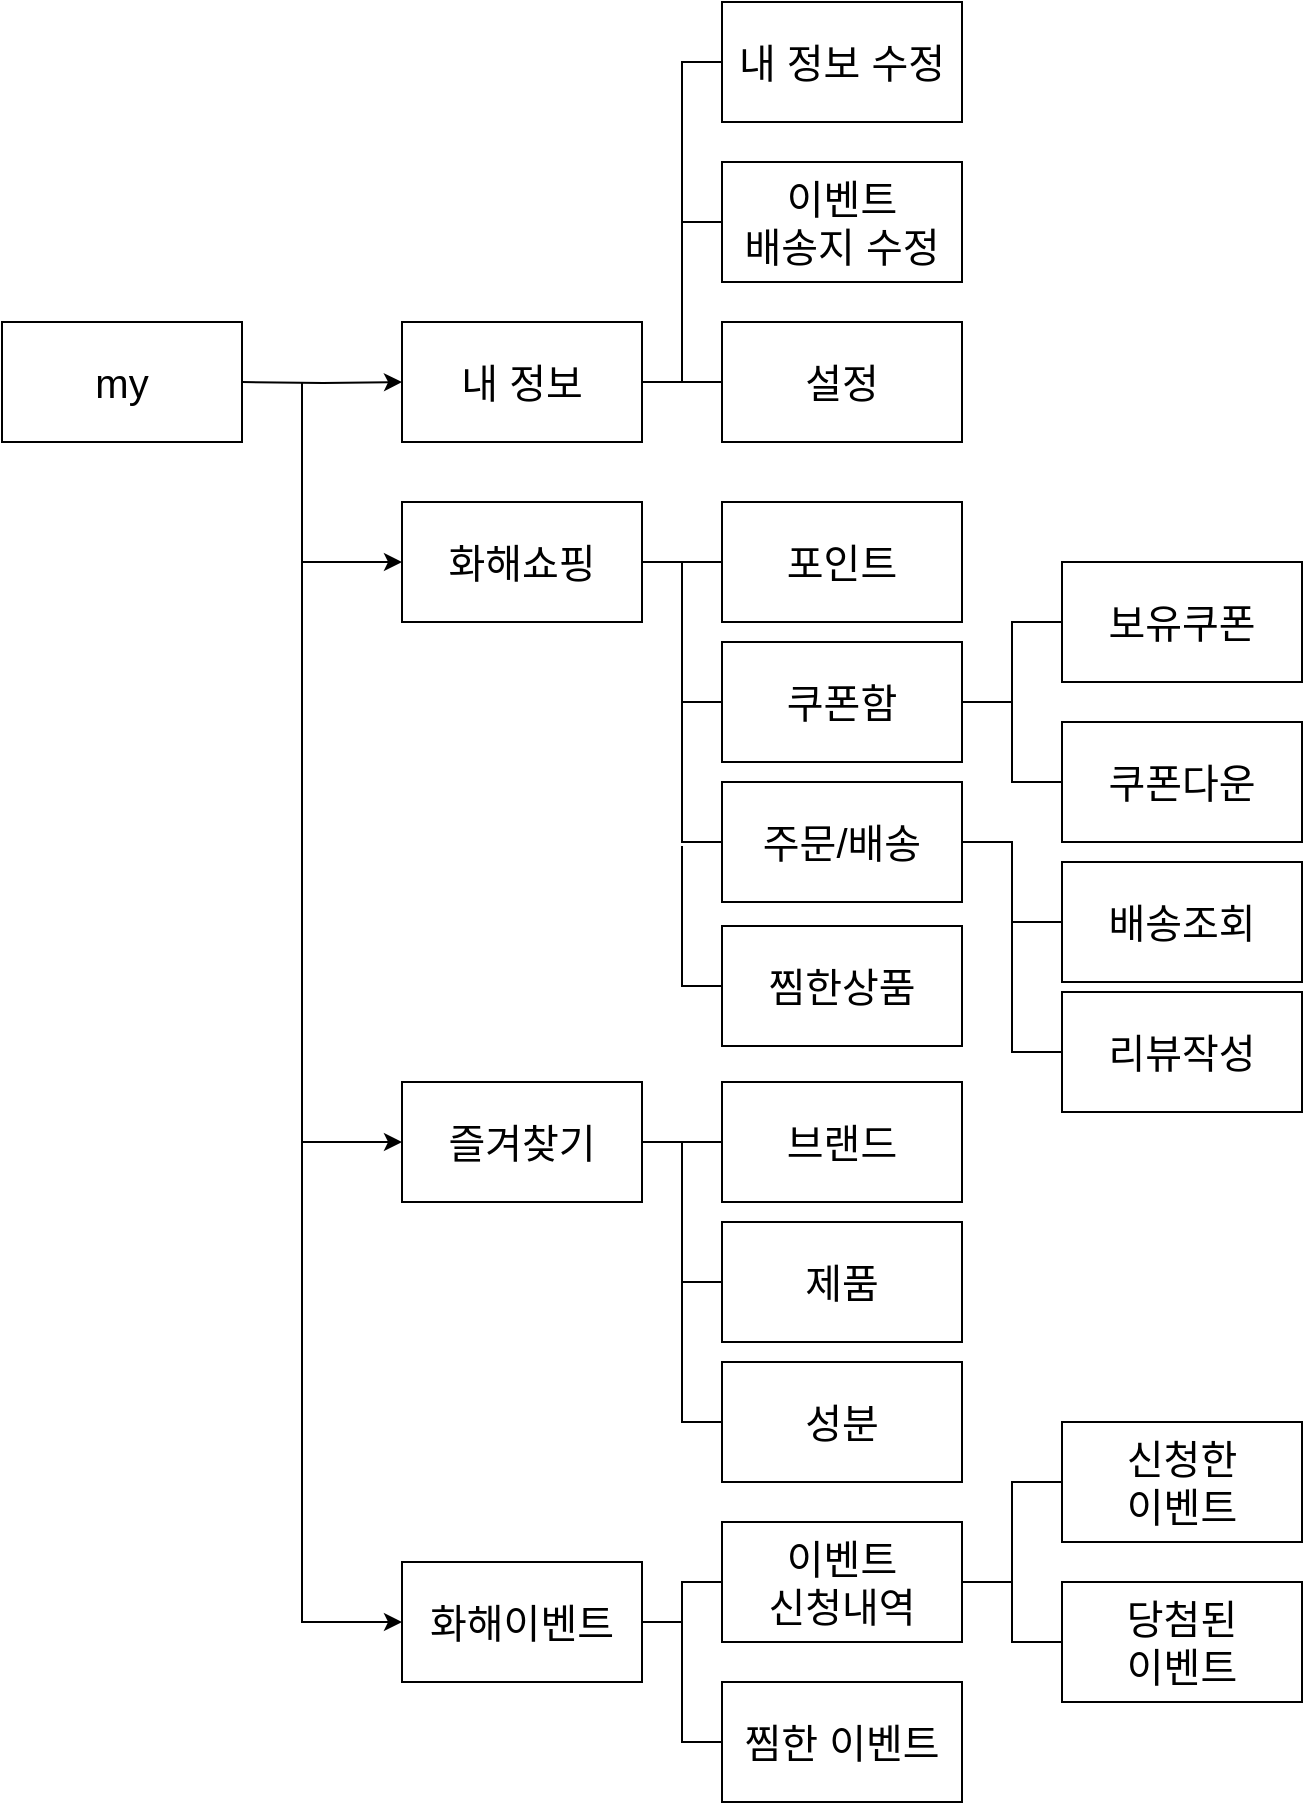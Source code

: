 <mxfile version="15.7.3" type="github"><diagram id="H7-BvqRuLND_eYzZdXIu" name="Page-1"><mxGraphModel dx="2076" dy="1158" grid="1" gridSize="10" guides="1" tooltips="1" connect="1" arrows="1" fold="1" page="1" pageScale="1" pageWidth="827" pageHeight="1169" math="0" shadow="0"><root><mxCell id="0"/><mxCell id="1" parent="0"/><mxCell id="UdFMXFyypBgTlUH4BsID-3" value="" style="edgeStyle=orthogonalEdgeStyle;rounded=0;orthogonalLoop=1;jettySize=auto;html=1;" edge="1" parent="1" target="UdFMXFyypBgTlUH4BsID-2"><mxGeometry relative="1" as="geometry"><mxPoint x="410" y="230" as="sourcePoint"/></mxGeometry></mxCell><mxCell id="UdFMXFyypBgTlUH4BsID-6" value="" style="edgeStyle=orthogonalEdgeStyle;rounded=0;orthogonalLoop=1;jettySize=auto;html=1;fontSize=20;" edge="1" parent="1" target="UdFMXFyypBgTlUH4BsID-5"><mxGeometry relative="1" as="geometry"><mxPoint x="160" y="220" as="sourcePoint"/></mxGeometry></mxCell><mxCell id="UdFMXFyypBgTlUH4BsID-4" value="&lt;font style=&quot;font-size: 20px&quot;&gt;my&lt;/font&gt;" style="rounded=0;whiteSpace=wrap;html=1;" vertex="1" parent="1"><mxGeometry x="40" y="190" width="120" height="60" as="geometry"/></mxCell><mxCell id="UdFMXFyypBgTlUH4BsID-47" value="" style="edgeStyle=orthogonalEdgeStyle;rounded=0;orthogonalLoop=1;jettySize=auto;html=1;fontSize=20;endArrow=none;endFill=0;" edge="1" parent="1" source="UdFMXFyypBgTlUH4BsID-5" target="UdFMXFyypBgTlUH4BsID-46"><mxGeometry relative="1" as="geometry"/></mxCell><mxCell id="UdFMXFyypBgTlUH4BsID-49" value="" style="edgeStyle=orthogonalEdgeStyle;rounded=0;orthogonalLoop=1;jettySize=auto;html=1;fontSize=20;endArrow=none;endFill=0;startArrow=none;entryX=0;entryY=0.5;entryDx=0;entryDy=0;" edge="1" parent="1" source="UdFMXFyypBgTlUH4BsID-46" target="UdFMXFyypBgTlUH4BsID-48"><mxGeometry relative="1" as="geometry"><Array as="points"><mxPoint x="380" y="220"/><mxPoint x="380" y="140"/></Array></mxGeometry></mxCell><mxCell id="UdFMXFyypBgTlUH4BsID-5" value="&lt;span style=&quot;font-size: 20px&quot;&gt;내 정보&lt;/span&gt;" style="rounded=0;whiteSpace=wrap;html=1;" vertex="1" parent="1"><mxGeometry x="240" y="190" width="120" height="60" as="geometry"/></mxCell><mxCell id="UdFMXFyypBgTlUH4BsID-54" value="" style="edgeStyle=orthogonalEdgeStyle;rounded=0;orthogonalLoop=1;jettySize=auto;html=1;fontSize=20;endArrow=none;endFill=0;" edge="1" parent="1" source="UdFMXFyypBgTlUH4BsID-20" target="UdFMXFyypBgTlUH4BsID-53"><mxGeometry relative="1" as="geometry"/></mxCell><mxCell id="UdFMXFyypBgTlUH4BsID-56" value="" style="edgeStyle=orthogonalEdgeStyle;rounded=0;orthogonalLoop=1;jettySize=auto;html=1;fontSize=20;endArrow=none;endFill=0;" edge="1" parent="1" source="UdFMXFyypBgTlUH4BsID-20" target="UdFMXFyypBgTlUH4BsID-55"><mxGeometry relative="1" as="geometry"><Array as="points"><mxPoint x="380" y="310"/><mxPoint x="380" y="380"/></Array></mxGeometry></mxCell><mxCell id="UdFMXFyypBgTlUH4BsID-20" value="&lt;font style=&quot;font-size: 20px&quot;&gt;화해쇼핑&lt;/font&gt;" style="whiteSpace=wrap;html=1;rounded=0;" vertex="1" parent="1"><mxGeometry x="240" y="280" width="120" height="60" as="geometry"/></mxCell><mxCell id="UdFMXFyypBgTlUH4BsID-22" value="" style="endArrow=classic;html=1;rounded=0;fontSize=20;entryX=0;entryY=0.5;entryDx=0;entryDy=0;" edge="1" parent="1" target="UdFMXFyypBgTlUH4BsID-20"><mxGeometry width="50" height="50" relative="1" as="geometry"><mxPoint x="190" y="220" as="sourcePoint"/><mxPoint x="430" y="320" as="targetPoint"/><Array as="points"><mxPoint x="190" y="310"/></Array></mxGeometry></mxCell><mxCell id="UdFMXFyypBgTlUH4BsID-64" value="" style="edgeStyle=orthogonalEdgeStyle;rounded=0;orthogonalLoop=1;jettySize=auto;html=1;fontSize=20;endArrow=none;endFill=0;" edge="1" parent="1" source="UdFMXFyypBgTlUH4BsID-25" target="UdFMXFyypBgTlUH4BsID-63"><mxGeometry relative="1" as="geometry"/></mxCell><mxCell id="UdFMXFyypBgTlUH4BsID-68" style="edgeStyle=orthogonalEdgeStyle;rounded=0;orthogonalLoop=1;jettySize=auto;html=1;exitX=1;exitY=0.5;exitDx=0;exitDy=0;entryX=0;entryY=0.5;entryDx=0;entryDy=0;fontSize=20;endArrow=none;endFill=0;" edge="1" parent="1" source="UdFMXFyypBgTlUH4BsID-25" target="UdFMXFyypBgTlUH4BsID-66"><mxGeometry relative="1" as="geometry"/></mxCell><mxCell id="UdFMXFyypBgTlUH4BsID-69" style="edgeStyle=orthogonalEdgeStyle;rounded=0;orthogonalLoop=1;jettySize=auto;html=1;exitX=1;exitY=0.5;exitDx=0;exitDy=0;entryX=0;entryY=0.5;entryDx=0;entryDy=0;fontSize=20;endArrow=none;endFill=0;" edge="1" parent="1" source="UdFMXFyypBgTlUH4BsID-25" target="UdFMXFyypBgTlUH4BsID-67"><mxGeometry relative="1" as="geometry"/></mxCell><mxCell id="UdFMXFyypBgTlUH4BsID-25" value="&lt;font style=&quot;font-size: 20px&quot;&gt;즐겨찾기&lt;/font&gt;" style="whiteSpace=wrap;html=1;rounded=0;" vertex="1" parent="1"><mxGeometry x="240" y="570" width="120" height="60" as="geometry"/></mxCell><mxCell id="UdFMXFyypBgTlUH4BsID-26" value="" style="endArrow=classic;html=1;rounded=0;fontSize=20;entryX=0;entryY=0.5;entryDx=0;entryDy=0;" edge="1" target="UdFMXFyypBgTlUH4BsID-25" parent="1"><mxGeometry width="50" height="50" relative="1" as="geometry"><mxPoint x="190" y="310" as="sourcePoint"/><mxPoint x="430" y="410" as="targetPoint"/><Array as="points"><mxPoint x="190" y="400"/><mxPoint x="190" y="600"/></Array></mxGeometry></mxCell><mxCell id="UdFMXFyypBgTlUH4BsID-80" style="edgeStyle=orthogonalEdgeStyle;rounded=0;orthogonalLoop=1;jettySize=auto;html=1;exitX=1;exitY=0.5;exitDx=0;exitDy=0;entryX=0;entryY=0.5;entryDx=0;entryDy=0;fontSize=20;endArrow=none;endFill=0;" edge="1" parent="1" source="UdFMXFyypBgTlUH4BsID-35" target="UdFMXFyypBgTlUH4BsID-78"><mxGeometry relative="1" as="geometry"/></mxCell><mxCell id="UdFMXFyypBgTlUH4BsID-81" style="edgeStyle=orthogonalEdgeStyle;rounded=0;orthogonalLoop=1;jettySize=auto;html=1;exitX=1;exitY=0.5;exitDx=0;exitDy=0;entryX=0;entryY=0.5;entryDx=0;entryDy=0;fontSize=20;endArrow=none;endFill=0;" edge="1" parent="1" source="UdFMXFyypBgTlUH4BsID-35" target="UdFMXFyypBgTlUH4BsID-79"><mxGeometry relative="1" as="geometry"/></mxCell><mxCell id="UdFMXFyypBgTlUH4BsID-35" value="&lt;font style=&quot;font-size: 20px&quot;&gt;화해이벤트&lt;/font&gt;" style="whiteSpace=wrap;html=1;rounded=0;" vertex="1" parent="1"><mxGeometry x="240" y="810" width="120" height="60" as="geometry"/></mxCell><mxCell id="UdFMXFyypBgTlUH4BsID-36" value="" style="endArrow=classic;html=1;rounded=0;fontSize=20;entryX=0;entryY=0.5;entryDx=0;entryDy=0;" edge="1" target="UdFMXFyypBgTlUH4BsID-35" parent="1"><mxGeometry width="50" height="50" relative="1" as="geometry"><mxPoint x="190" y="600" as="sourcePoint"/><mxPoint x="430" y="700" as="targetPoint"/><Array as="points"><mxPoint x="190" y="840"/></Array></mxGeometry></mxCell><mxCell id="UdFMXFyypBgTlUH4BsID-48" value="&lt;span style=&quot;font-size: 20px&quot;&gt;이벤트 &lt;br&gt;배송지 수정&lt;/span&gt;" style="rounded=0;whiteSpace=wrap;html=1;" vertex="1" parent="1"><mxGeometry x="400" y="110" width="120" height="60" as="geometry"/></mxCell><mxCell id="UdFMXFyypBgTlUH4BsID-46" value="&lt;span style=&quot;font-size: 20px&quot;&gt;설정&lt;/span&gt;" style="rounded=0;whiteSpace=wrap;html=1;" vertex="1" parent="1"><mxGeometry x="400" y="190" width="120" height="60" as="geometry"/></mxCell><mxCell id="UdFMXFyypBgTlUH4BsID-50" value="" style="edgeStyle=orthogonalEdgeStyle;rounded=0;orthogonalLoop=1;jettySize=auto;html=1;fontSize=20;endArrow=none;endFill=0;" edge="1" parent="1" source="UdFMXFyypBgTlUH4BsID-5" target="UdFMXFyypBgTlUH4BsID-46"><mxGeometry relative="1" as="geometry"><mxPoint x="360" y="220" as="sourcePoint"/><mxPoint x="450" y="160" as="targetPoint"/></mxGeometry></mxCell><mxCell id="UdFMXFyypBgTlUH4BsID-51" value="" style="edgeStyle=orthogonalEdgeStyle;rounded=0;orthogonalLoop=1;jettySize=auto;html=1;fontSize=20;endArrow=none;endFill=0;startArrow=none;entryX=0;entryY=0.5;entryDx=0;entryDy=0;" edge="1" parent="1" target="UdFMXFyypBgTlUH4BsID-52"><mxGeometry relative="1" as="geometry"><mxPoint x="400" y="140" as="sourcePoint"/><mxPoint x="400" y="60" as="targetPoint"/><Array as="points"><mxPoint x="380" y="140"/><mxPoint x="380" y="60"/></Array></mxGeometry></mxCell><mxCell id="UdFMXFyypBgTlUH4BsID-52" value="내 정보 수정" style="rounded=0;whiteSpace=wrap;html=1;fontSize=20;" vertex="1" parent="1"><mxGeometry x="400" y="30" width="120" height="60" as="geometry"/></mxCell><mxCell id="UdFMXFyypBgTlUH4BsID-53" value="&lt;font style=&quot;font-size: 20px&quot;&gt;포인트&lt;/font&gt;" style="whiteSpace=wrap;html=1;rounded=0;" vertex="1" parent="1"><mxGeometry x="400" y="280" width="120" height="60" as="geometry"/></mxCell><mxCell id="UdFMXFyypBgTlUH4BsID-72" style="edgeStyle=orthogonalEdgeStyle;rounded=0;orthogonalLoop=1;jettySize=auto;html=1;exitX=1;exitY=0.5;exitDx=0;exitDy=0;entryX=0;entryY=0.5;entryDx=0;entryDy=0;fontSize=20;endArrow=none;endFill=0;" edge="1" parent="1" source="UdFMXFyypBgTlUH4BsID-55" target="UdFMXFyypBgTlUH4BsID-70"><mxGeometry relative="1" as="geometry"/></mxCell><mxCell id="UdFMXFyypBgTlUH4BsID-73" style="edgeStyle=orthogonalEdgeStyle;rounded=0;orthogonalLoop=1;jettySize=auto;html=1;exitX=1;exitY=0.5;exitDx=0;exitDy=0;entryX=0;entryY=0.5;entryDx=0;entryDy=0;fontSize=20;endArrow=none;endFill=0;" edge="1" parent="1" source="UdFMXFyypBgTlUH4BsID-55" target="UdFMXFyypBgTlUH4BsID-71"><mxGeometry relative="1" as="geometry"/></mxCell><mxCell id="UdFMXFyypBgTlUH4BsID-55" value="&lt;font style=&quot;font-size: 20px&quot;&gt;쿠폰함&lt;/font&gt;" style="whiteSpace=wrap;html=1;rounded=0;" vertex="1" parent="1"><mxGeometry x="400" y="350" width="120" height="60" as="geometry"/></mxCell><mxCell id="UdFMXFyypBgTlUH4BsID-58" value="" style="endArrow=none;html=1;rounded=0;fontSize=20;entryX=0;entryY=0.5;entryDx=0;entryDy=0;endFill=0;" edge="1" parent="1" target="UdFMXFyypBgTlUH4BsID-59"><mxGeometry width="50" height="50" relative="1" as="geometry"><mxPoint x="380" y="380" as="sourcePoint"/><mxPoint x="400" y="450" as="targetPoint"/><Array as="points"><mxPoint x="380" y="450"/></Array></mxGeometry></mxCell><mxCell id="UdFMXFyypBgTlUH4BsID-76" style="edgeStyle=orthogonalEdgeStyle;rounded=0;orthogonalLoop=1;jettySize=auto;html=1;exitX=1;exitY=0.5;exitDx=0;exitDy=0;entryX=0;entryY=0.5;entryDx=0;entryDy=0;fontSize=20;endArrow=none;endFill=0;" edge="1" parent="1" source="UdFMXFyypBgTlUH4BsID-59" target="UdFMXFyypBgTlUH4BsID-74"><mxGeometry relative="1" as="geometry"/></mxCell><mxCell id="UdFMXFyypBgTlUH4BsID-77" style="edgeStyle=orthogonalEdgeStyle;rounded=0;orthogonalLoop=1;jettySize=auto;html=1;exitX=1;exitY=0.5;exitDx=0;exitDy=0;entryX=0;entryY=0.5;entryDx=0;entryDy=0;fontSize=20;endArrow=none;endFill=0;" edge="1" parent="1" source="UdFMXFyypBgTlUH4BsID-59" target="UdFMXFyypBgTlUH4BsID-75"><mxGeometry relative="1" as="geometry"/></mxCell><mxCell id="UdFMXFyypBgTlUH4BsID-59" value="주문/배송" style="rounded=0;whiteSpace=wrap;html=1;fontSize=20;" vertex="1" parent="1"><mxGeometry x="400" y="420" width="120" height="60" as="geometry"/></mxCell><mxCell id="UdFMXFyypBgTlUH4BsID-60" value="" style="endArrow=none;html=1;rounded=0;fontSize=20;entryX=0;entryY=0.5;entryDx=0;entryDy=0;endFill=0;" edge="1" target="UdFMXFyypBgTlUH4BsID-61" parent="1"><mxGeometry width="50" height="50" relative="1" as="geometry"><mxPoint x="380" y="452" as="sourcePoint"/><mxPoint x="400" y="522" as="targetPoint"/><Array as="points"><mxPoint x="380" y="522"/></Array></mxGeometry></mxCell><mxCell id="UdFMXFyypBgTlUH4BsID-61" value="찜한상품" style="rounded=0;whiteSpace=wrap;html=1;fontSize=20;" vertex="1" parent="1"><mxGeometry x="400" y="492" width="120" height="60" as="geometry"/></mxCell><mxCell id="UdFMXFyypBgTlUH4BsID-63" value="&lt;font style=&quot;font-size: 20px&quot;&gt;브랜드&lt;/font&gt;" style="whiteSpace=wrap;html=1;rounded=0;" vertex="1" parent="1"><mxGeometry x="400" y="570" width="120" height="60" as="geometry"/></mxCell><mxCell id="UdFMXFyypBgTlUH4BsID-66" value="제품" style="rounded=0;whiteSpace=wrap;html=1;fontSize=20;" vertex="1" parent="1"><mxGeometry x="400" y="640" width="120" height="60" as="geometry"/></mxCell><mxCell id="UdFMXFyypBgTlUH4BsID-67" value="성분" style="rounded=0;whiteSpace=wrap;html=1;fontSize=20;" vertex="1" parent="1"><mxGeometry x="400" y="710" width="120" height="60" as="geometry"/></mxCell><mxCell id="UdFMXFyypBgTlUH4BsID-70" value="보유쿠폰" style="rounded=0;whiteSpace=wrap;html=1;fontSize=20;" vertex="1" parent="1"><mxGeometry x="570" y="310" width="120" height="60" as="geometry"/></mxCell><mxCell id="UdFMXFyypBgTlUH4BsID-71" value="쿠폰다운" style="rounded=0;whiteSpace=wrap;html=1;fontSize=20;" vertex="1" parent="1"><mxGeometry x="570" y="390" width="120" height="60" as="geometry"/></mxCell><mxCell id="UdFMXFyypBgTlUH4BsID-74" value="배송조회" style="rounded=0;whiteSpace=wrap;html=1;fontSize=20;" vertex="1" parent="1"><mxGeometry x="570" y="460" width="120" height="60" as="geometry"/></mxCell><mxCell id="UdFMXFyypBgTlUH4BsID-75" value="리뷰작성" style="rounded=0;whiteSpace=wrap;html=1;fontSize=20;" vertex="1" parent="1"><mxGeometry x="570" y="525" width="120" height="60" as="geometry"/></mxCell><mxCell id="UdFMXFyypBgTlUH4BsID-84" style="edgeStyle=orthogonalEdgeStyle;rounded=0;orthogonalLoop=1;jettySize=auto;html=1;exitX=1;exitY=0.5;exitDx=0;exitDy=0;entryX=0;entryY=0.5;entryDx=0;entryDy=0;fontSize=20;endArrow=none;endFill=0;" edge="1" parent="1" source="UdFMXFyypBgTlUH4BsID-78" target="UdFMXFyypBgTlUH4BsID-82"><mxGeometry relative="1" as="geometry"/></mxCell><mxCell id="UdFMXFyypBgTlUH4BsID-85" style="edgeStyle=orthogonalEdgeStyle;rounded=0;orthogonalLoop=1;jettySize=auto;html=1;exitX=1;exitY=0.5;exitDx=0;exitDy=0;entryX=0;entryY=0.5;entryDx=0;entryDy=0;fontSize=20;endArrow=none;endFill=0;" edge="1" parent="1" source="UdFMXFyypBgTlUH4BsID-78" target="UdFMXFyypBgTlUH4BsID-83"><mxGeometry relative="1" as="geometry"/></mxCell><mxCell id="UdFMXFyypBgTlUH4BsID-78" value="이벤트&lt;br&gt;신청내역" style="rounded=0;whiteSpace=wrap;html=1;fontSize=20;" vertex="1" parent="1"><mxGeometry x="400" y="790" width="120" height="60" as="geometry"/></mxCell><mxCell id="UdFMXFyypBgTlUH4BsID-79" value="찜한 이벤트" style="rounded=0;whiteSpace=wrap;html=1;fontSize=20;" vertex="1" parent="1"><mxGeometry x="400" y="870" width="120" height="60" as="geometry"/></mxCell><mxCell id="UdFMXFyypBgTlUH4BsID-82" value="신청한&lt;br&gt;이벤트" style="rounded=0;whiteSpace=wrap;html=1;fontSize=20;" vertex="1" parent="1"><mxGeometry x="570" y="740" width="120" height="60" as="geometry"/></mxCell><mxCell id="UdFMXFyypBgTlUH4BsID-83" value="당첨된&lt;br&gt;이벤트" style="rounded=0;whiteSpace=wrap;html=1;fontSize=20;" vertex="1" parent="1"><mxGeometry x="570" y="820" width="120" height="60" as="geometry"/></mxCell></root></mxGraphModel></diagram></mxfile>